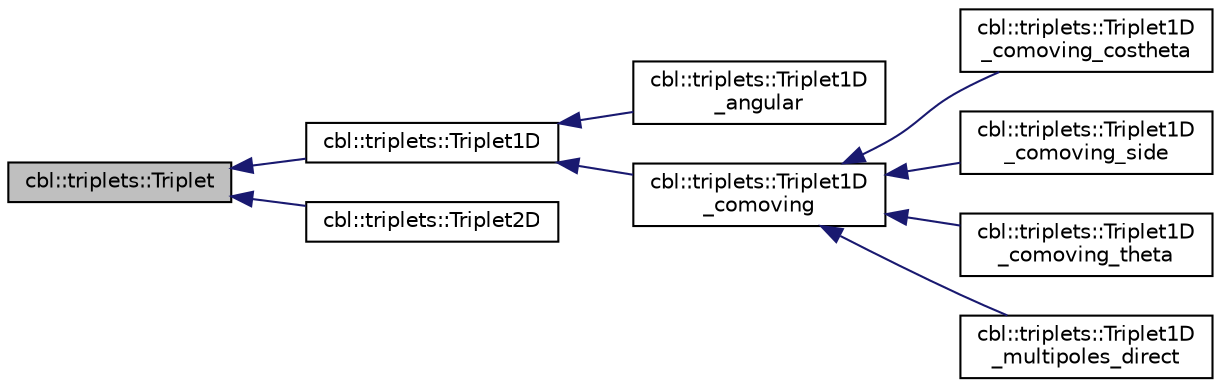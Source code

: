 digraph "cbl::triplets::Triplet"
{
  edge [fontname="Helvetica",fontsize="10",labelfontname="Helvetica",labelfontsize="10"];
  node [fontname="Helvetica",fontsize="10",shape=record];
  rankdir="LR";
  Node0 [label="cbl::triplets::Triplet",height=0.2,width=0.4,color="black", fillcolor="grey75", style="filled", fontcolor="black"];
  Node0 -> Node1 [dir="back",color="midnightblue",fontsize="10",style="solid",fontname="Helvetica"];
  Node1 [label="cbl::triplets::Triplet1D",height=0.2,width=0.4,color="black", fillcolor="white", style="filled",URL="$df/d7f/classcbl_1_1triplets_1_1Triplet1D.html",tooltip="The class Triplet1D. "];
  Node1 -> Node2 [dir="back",color="midnightblue",fontsize="10",style="solid",fontname="Helvetica"];
  Node2 [label="cbl::triplets::Triplet1D\l_angular",height=0.2,width=0.4,color="black", fillcolor="white", style="filled",URL="$d9/d82/classcbl_1_1triplets_1_1Triplet1D__angular.html",tooltip="The class Triplet1D_angular. "];
  Node1 -> Node3 [dir="back",color="midnightblue",fontsize="10",style="solid",fontname="Helvetica"];
  Node3 [label="cbl::triplets::Triplet1D\l_comoving",height=0.2,width=0.4,color="black", fillcolor="white", style="filled",URL="$d8/d33/classcbl_1_1triplets_1_1Triplet1D__comoving.html",tooltip="The class Triplet1D_comoving. "];
  Node3 -> Node4 [dir="back",color="midnightblue",fontsize="10",style="solid",fontname="Helvetica"];
  Node4 [label="cbl::triplets::Triplet1D\l_comoving_costheta",height=0.2,width=0.4,color="black", fillcolor="white", style="filled",URL="$d3/de1/classcbl_1_1triplets_1_1Triplet1D__comoving__costheta.html",tooltip="The class Triplet1D_comoving_costheta. "];
  Node3 -> Node5 [dir="back",color="midnightblue",fontsize="10",style="solid",fontname="Helvetica"];
  Node5 [label="cbl::triplets::Triplet1D\l_comoving_side",height=0.2,width=0.4,color="black", fillcolor="white", style="filled",URL="$d3/d95/classcbl_1_1triplets_1_1Triplet1D__comoving__side.html",tooltip="The class Triplet1D_comoving_side. "];
  Node3 -> Node6 [dir="back",color="midnightblue",fontsize="10",style="solid",fontname="Helvetica"];
  Node6 [label="cbl::triplets::Triplet1D\l_comoving_theta",height=0.2,width=0.4,color="black", fillcolor="white", style="filled",URL="$df/d15/classcbl_1_1triplets_1_1Triplet1D__comoving__theta.html",tooltip="The class Triplet1D_comoving_theta. "];
  Node3 -> Node7 [dir="back",color="midnightblue",fontsize="10",style="solid",fontname="Helvetica"];
  Node7 [label="cbl::triplets::Triplet1D\l_multipoles_direct",height=0.2,width=0.4,color="black", fillcolor="white", style="filled",URL="$d0/d98/classcbl_1_1triplets_1_1Triplet1D__multipoles__direct.html",tooltip="The class Triplet1D_multipoles_direct. "];
  Node0 -> Node8 [dir="back",color="midnightblue",fontsize="10",style="solid",fontname="Helvetica"];
  Node8 [label="cbl::triplets::Triplet2D",height=0.2,width=0.4,color="black", fillcolor="white", style="filled",URL="$d3/d50/classcbl_1_1triplets_1_1Triplet2D.html",tooltip="The class Triplet2D. "];
}

